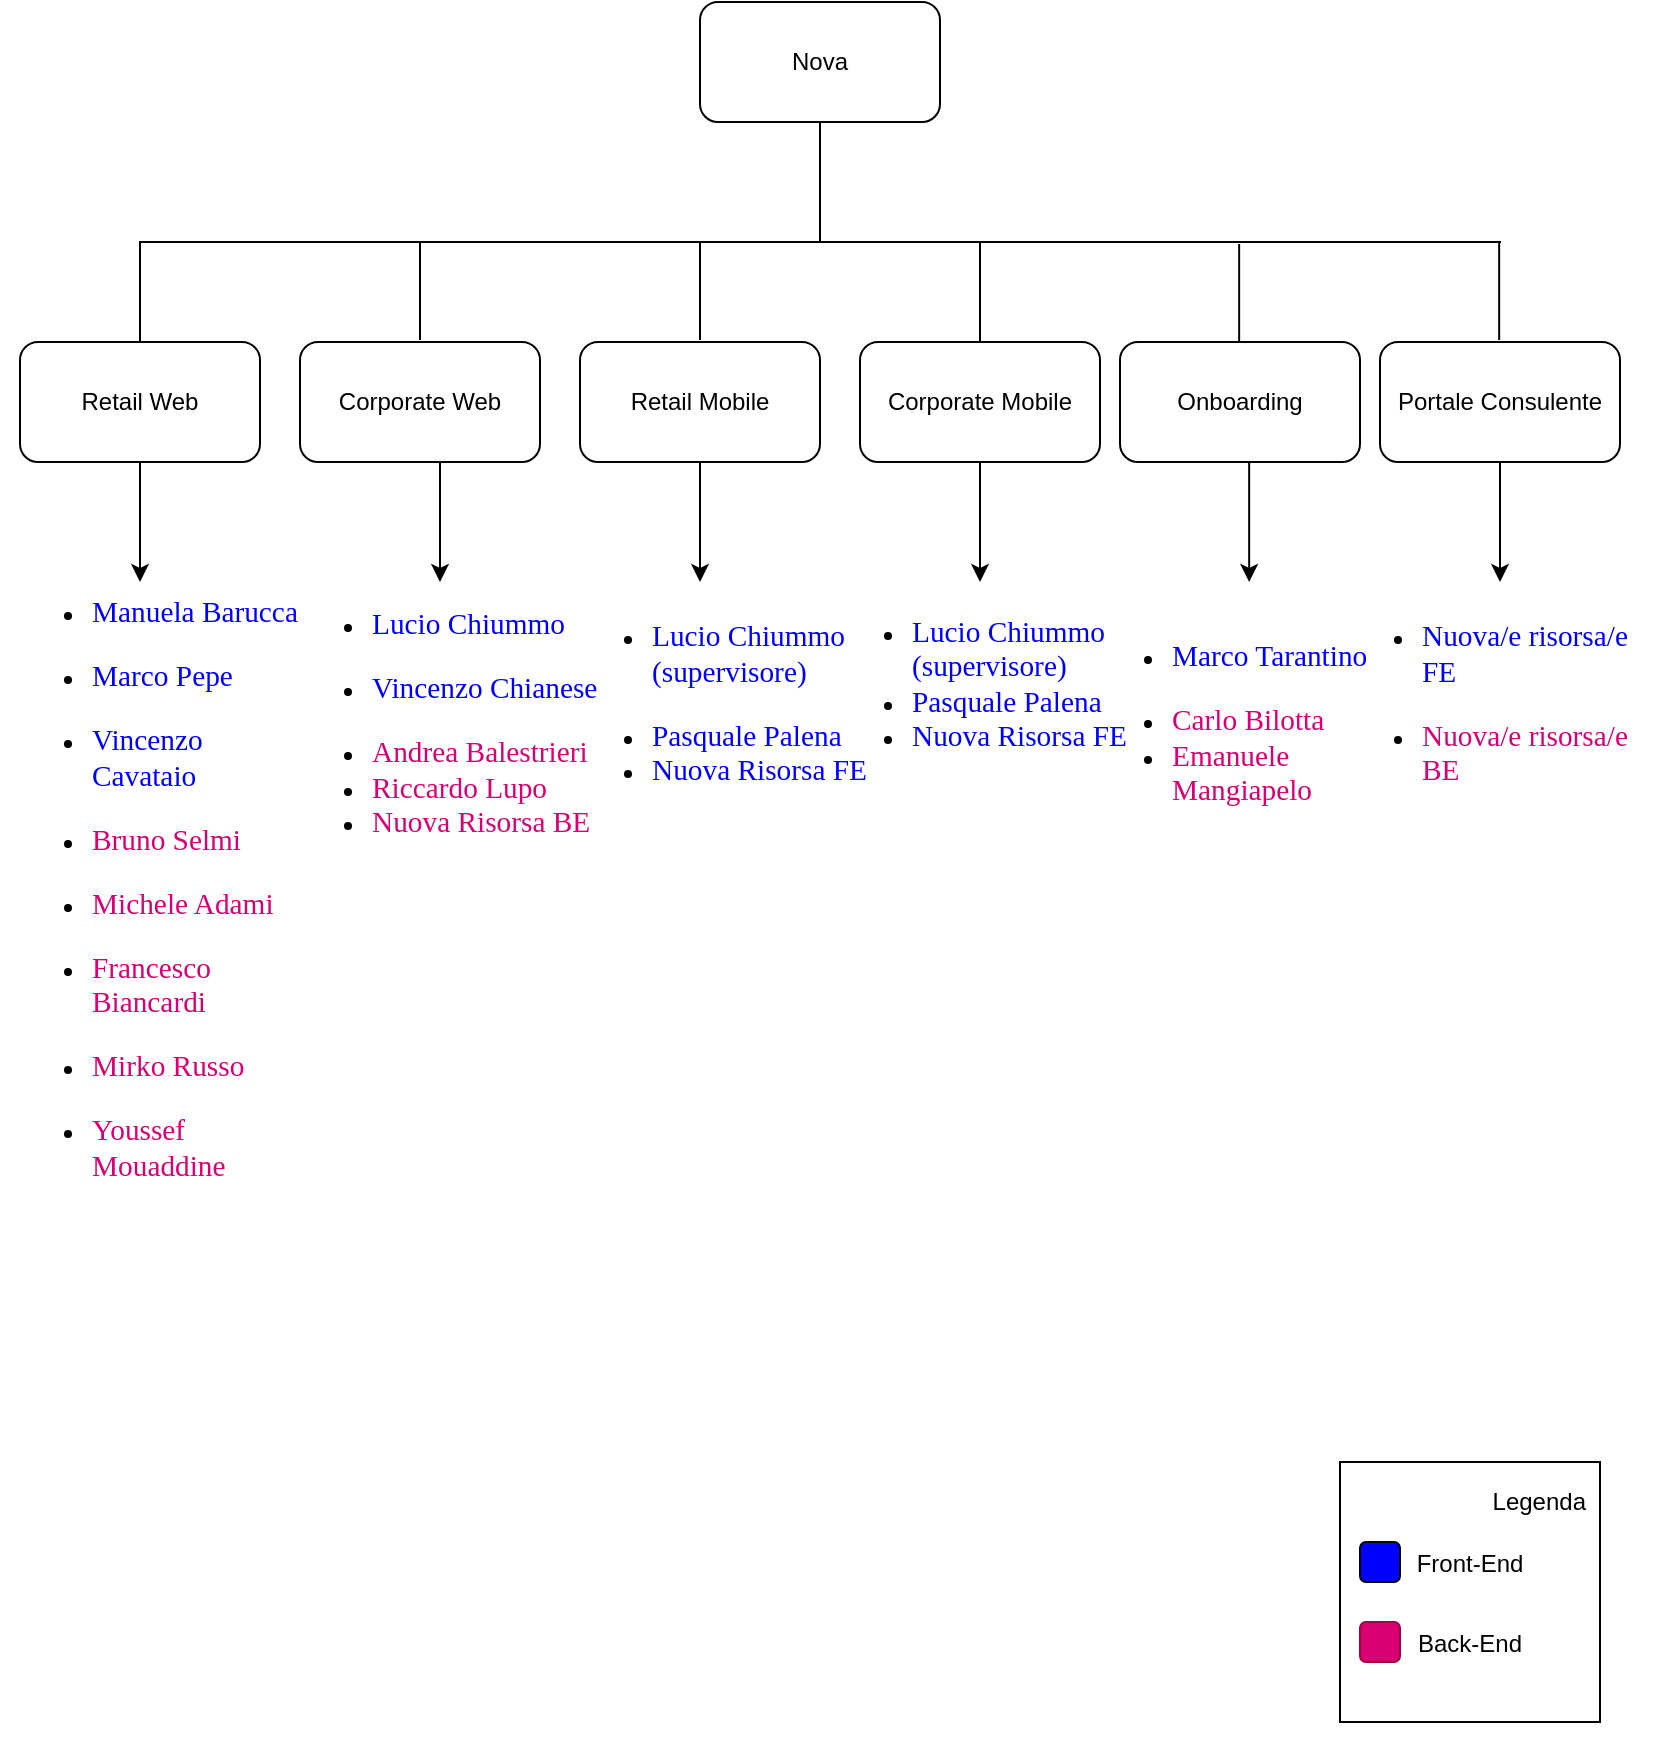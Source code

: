 <mxfile version="26.0.10">
  <diagram name="Pagina-1" id="RDr8B0PNbTxYUrIXrZGD">
    <mxGraphModel dx="1426" dy="781" grid="1" gridSize="10" guides="1" tooltips="1" connect="1" arrows="1" fold="1" page="1" pageScale="1" pageWidth="827" pageHeight="1169" math="0" shadow="0">
      <root>
        <mxCell id="0" />
        <mxCell id="1" parent="0" />
        <mxCell id="3Z7lKHtcf9GDz0rVuoE6-2" value="Nova" style="rounded=1;whiteSpace=wrap;html=1;" parent="1" vertex="1">
          <mxGeometry x="360" y="30" width="120" height="60" as="geometry" />
        </mxCell>
        <mxCell id="3Z7lKHtcf9GDz0rVuoE6-9" value="" style="shape=partialRectangle;whiteSpace=wrap;html=1;top=0;left=0;fillColor=none;" parent="1" vertex="1">
          <mxGeometry x="300" y="90" width="120" height="60" as="geometry" />
        </mxCell>
        <mxCell id="3Z7lKHtcf9GDz0rVuoE6-10" value="" style="shape=partialRectangle;whiteSpace=wrap;html=1;bottom=0;right=0;fillColor=none;" parent="1" vertex="1">
          <mxGeometry x="80" y="150" width="220" height="50" as="geometry" />
        </mxCell>
        <mxCell id="3Z7lKHtcf9GDz0rVuoE6-11" value="Retail Web" style="rounded=1;whiteSpace=wrap;html=1;" parent="1" vertex="1">
          <mxGeometry x="20" y="200" width="120" height="60" as="geometry" />
        </mxCell>
        <mxCell id="3Z7lKHtcf9GDz0rVuoE6-15" value="Corporate Web" style="rounded=1;whiteSpace=wrap;html=1;points=[[0,0,0,0,0],[0,0.25,0,0,0],[0,0.5,0,0,0],[0,0.75,0,0,0],[0,1,0,0,0],[0.25,0,0,0,0],[0.25,1,0,0,0],[0.5,0,0,0,0],[0.5,1,0,0,0],[0.75,0,0,0,0],[0.75,1,0,0,0],[1,0,0,0,0],[1,0.25,0,0,0],[1,0.5,0,0,0],[1,0.75,0,0,0],[1,1,0,0,0]];" parent="1" vertex="1">
          <mxGeometry x="160" y="200" width="120" height="60" as="geometry" />
        </mxCell>
        <mxCell id="3Z7lKHtcf9GDz0rVuoE6-18" value="" style="endArrow=none;html=1;rounded=0;" parent="1" target="3Z7lKHtcf9GDz0rVuoE6-10" edge="1">
          <mxGeometry width="50" height="50" relative="1" as="geometry">
            <mxPoint x="230" y="200" as="sourcePoint" />
            <mxPoint x="260" y="140" as="targetPoint" />
          </mxGeometry>
        </mxCell>
        <mxCell id="3Z7lKHtcf9GDz0rVuoE6-20" value="" style="endArrow=none;html=1;rounded=0;" parent="1" edge="1">
          <mxGeometry width="50" height="50" relative="1" as="geometry">
            <mxPoint x="220" y="199" as="sourcePoint" />
            <mxPoint x="220" y="150" as="targetPoint" />
          </mxGeometry>
        </mxCell>
        <mxCell id="3Z7lKHtcf9GDz0rVuoE6-21" value="Retail Mobile" style="rounded=1;whiteSpace=wrap;html=1;points=[[0,0,0,0,0],[0,0.25,0,0,0],[0,0.5,0,0,0],[0,0.75,0,0,0],[0,1,0,0,0],[0.25,0,0,0,0],[0.25,1,0,0,0],[0.5,0,0,0,0],[0.5,1,0,0,0],[0.75,0,0,0,0],[0.75,1,0,0,0],[1,0,0,0,0],[1,0.25,0,0,0],[1,0.5,0,0,0],[1,0.75,0,0,0],[1,1,0,0,0]];" parent="1" vertex="1">
          <mxGeometry x="300" y="200" width="120" height="60" as="geometry" />
        </mxCell>
        <mxCell id="3Z7lKHtcf9GDz0rVuoE6-22" value="Corporate Mobile" style="rounded=1;whiteSpace=wrap;html=1;points=[[0,0,0,0,0],[0,0.25,0,0,0],[0,0.5,0,0,0],[0,0.75,0,0,0],[0,1,0,0,0],[0.25,0,0,0,0],[0.25,1,0,0,0],[0.5,0,0,0,0],[0.5,1,0,0,0],[0.75,0,0,0,0],[0.75,1,0,0,0],[1,0,0,0,0],[1,0.25,0,0,0],[1,0.5,0,0,0],[1,0.75,0,0,0],[1,1,0,0,0]];" parent="1" vertex="1">
          <mxGeometry x="440" y="200" width="120" height="60" as="geometry" />
        </mxCell>
        <mxCell id="3Z7lKHtcf9GDz0rVuoE6-23" value="Onboarding" style="rounded=1;whiteSpace=wrap;html=1;points=[[0,0,0,0,0],[0,0.25,0,0,0],[0,0.5,0,0,0],[0,0.75,0,0,0],[0,1,0,0,0],[0.25,0,0,0,0],[0.25,1,0,0,0],[0.5,0,0,0,0],[0.5,1,0,0,0],[0.75,0,0,0,0],[0.75,1,0,0,0],[1,0,0,0,0],[1,0.25,0,0,0],[1,0.5,0,0,0],[1,0.75,0,0,0],[1,1,0,0,0]];" parent="1" vertex="1">
          <mxGeometry x="570" y="200" width="120" height="60" as="geometry" />
        </mxCell>
        <mxCell id="3Z7lKHtcf9GDz0rVuoE6-24" value="Portale Consulente" style="rounded=1;whiteSpace=wrap;html=1;points=[[0,0,0,0,0],[0,0.25,0,0,0],[0,0.5,0,0,0],[0,0.75,0,0,0],[0,1,0,0,0],[0.25,0,0,0,0],[0.25,1,0,0,0],[0.5,0,0,0,0],[0.5,1,0,0,0],[0.75,0,0,0,0],[0.75,1,0,0,0],[1,0,0,0,0],[1,0.25,0,0,0],[1,0.5,0,0,0],[1,0.75,0,0,0],[1,1,0,0,0]];" parent="1" vertex="1">
          <mxGeometry x="700" y="200" width="120" height="60" as="geometry" />
        </mxCell>
        <mxCell id="3Z7lKHtcf9GDz0rVuoE6-25" value="" style="endArrow=none;html=1;rounded=0;" parent="1" edge="1">
          <mxGeometry width="50" height="50" relative="1" as="geometry">
            <mxPoint x="360" y="199" as="sourcePoint" />
            <mxPoint x="360" y="150" as="targetPoint" />
          </mxGeometry>
        </mxCell>
        <mxCell id="3Z7lKHtcf9GDz0rVuoE6-29" value="" style="shape=partialRectangle;whiteSpace=wrap;html=1;bottom=0;right=0;fillColor=none;" parent="1" vertex="1">
          <mxGeometry x="500" y="150" width="260" height="50" as="geometry" />
        </mxCell>
        <mxCell id="3Z7lKHtcf9GDz0rVuoE6-31" value="" style="endArrow=none;html=1;rounded=0;entryX=1;entryY=1;entryDx=0;entryDy=0;" parent="1" target="3Z7lKHtcf9GDz0rVuoE6-9" edge="1">
          <mxGeometry width="50" height="50" relative="1" as="geometry">
            <mxPoint x="480" y="150" as="sourcePoint" />
            <mxPoint x="370" y="110" as="targetPoint" />
            <Array as="points">
              <mxPoint x="510" y="150" />
            </Array>
          </mxGeometry>
        </mxCell>
        <mxCell id="3Z7lKHtcf9GDz0rVuoE6-34" value="" style="endArrow=none;html=1;rounded=0;" parent="1" edge="1">
          <mxGeometry width="50" height="50" relative="1" as="geometry">
            <mxPoint x="629.58" y="200" as="sourcePoint" />
            <mxPoint x="629.58" y="151" as="targetPoint" />
          </mxGeometry>
        </mxCell>
        <mxCell id="3Z7lKHtcf9GDz0rVuoE6-35" value="" style="endArrow=none;html=1;rounded=0;" parent="1" edge="1">
          <mxGeometry width="50" height="50" relative="1" as="geometry">
            <mxPoint x="759.58" y="199" as="sourcePoint" />
            <mxPoint x="759.58" y="150" as="targetPoint" />
          </mxGeometry>
        </mxCell>
        <mxCell id="3Z7lKHtcf9GDz0rVuoE6-38" value="" style="endArrow=classic;html=1;rounded=0;" parent="1" edge="1">
          <mxGeometry width="50" height="50" relative="1" as="geometry">
            <mxPoint x="80" y="260" as="sourcePoint" />
            <mxPoint x="80" y="320" as="targetPoint" />
            <Array as="points">
              <mxPoint x="80" y="260" />
            </Array>
          </mxGeometry>
        </mxCell>
        <mxCell id="3Z7lKHtcf9GDz0rVuoE6-39" value="&lt;ul style=&quot;direction:ltr;unicode-bidi:embed;margin-top:0in;&lt;br/&gt; margin-bottom:0in&quot; type=&quot;disc&quot;&gt;&lt;br&gt; &lt;li style=&quot;margin-top:0;margin-bottom:0;vertical-align:middle&quot;&gt;&lt;span style=&quot;font-family:Calibri;font-size:11.0pt&quot;&gt;&lt;font style=&quot;color: rgb(0, 0, 255);&quot;&gt;Manuela Barucca&lt;/font&gt;&lt;/span&gt;&lt;/li&gt;&lt;font style=&quot;color: rgb(0, 0, 255);&quot;&gt;&lt;br&gt; &lt;/font&gt;&lt;li style=&quot;margin-top:0;margin-bottom:0;vertical-align:middle&quot;&gt;&lt;span style=&quot;font-family:Calibri;font-size:11.0pt&quot;&gt;&lt;font style=&quot;color: rgb(0, 0, 255);&quot;&gt;Marco Pepe&lt;/font&gt;&lt;/span&gt;&lt;/li&gt;&lt;font style=&quot;color: rgb(0, 0, 255);&quot;&gt;&lt;br&gt; &lt;/font&gt;&lt;li style=&quot;margin-top:0;margin-bottom:0;vertical-align:middle&quot;&gt;&lt;span style=&quot;font-family:Calibri;font-size:11.0pt&quot;&gt;&lt;font style=&quot;color: rgb(0, 0, 255);&quot;&gt;Vincenzo Cavataio&lt;/font&gt;&lt;/span&gt;&lt;/li&gt;&lt;br&gt; &lt;li style=&quot;margin-top:0;margin-bottom:0;vertical-align:middle&quot;&gt;&lt;span style=&quot;font-family:Calibri;font-size:11.0pt&quot;&gt;&lt;font style=&quot;color: light-dark(rgb(216, 0, 115), rgb(237, 237, 237));&quot;&gt;Bruno Selmi&lt;/font&gt;&lt;/span&gt;&lt;/li&gt;&lt;font style=&quot;color: light-dark(rgb(216, 0, 115), rgb(237, 237, 237));&quot;&gt;&lt;br&gt; &lt;/font&gt;&lt;li style=&quot;margin-top:0;margin-bottom:0;vertical-align:middle&quot;&gt;&lt;span style=&quot;font-family:Calibri;font-size:11.0pt&quot;&gt;&lt;font style=&quot;color: light-dark(rgb(216, 0, 115), rgb(237, 237, 237));&quot;&gt;Michele Adami&lt;/font&gt;&lt;/span&gt;&lt;/li&gt;&lt;font style=&quot;color: light-dark(rgb(216, 0, 115), rgb(237, 237, 237));&quot;&gt;&lt;br&gt; &lt;/font&gt;&lt;li style=&quot;margin-top:0;margin-bottom:0;vertical-align:middle&quot;&gt;&lt;span style=&quot;font-family:Calibri;font-size:11.0pt&quot;&gt;&lt;font style=&quot;color: light-dark(rgb(216, 0, 115), rgb(237, 237, 237));&quot;&gt;Francesco Biancardi&lt;/font&gt;&lt;/span&gt;&lt;/li&gt;&lt;font style=&quot;color: light-dark(rgb(216, 0, 115), rgb(237, 237, 237));&quot;&gt;&lt;br&gt; &lt;/font&gt;&lt;li style=&quot;margin-top:0;margin-bottom:0;vertical-align:middle&quot;&gt;&lt;span style=&quot;font-family:Calibri;font-size:11.0pt&quot;&gt;&lt;font style=&quot;color: light-dark(rgb(216, 0, 115), rgb(237, 237, 237));&quot;&gt;Mirko Russo&lt;/font&gt;&lt;/span&gt;&lt;/li&gt;&lt;font style=&quot;color: light-dark(rgb(216, 0, 115), rgb(237, 237, 237));&quot;&gt;&lt;br&gt; &lt;/font&gt;&lt;li style=&quot;margin-top:0;margin-bottom:0;vertical-align:middle&quot;&gt;&lt;span style=&quot;font-family:Calibri;font-size:11.0pt&quot;&gt;&lt;font style=&quot;color: light-dark(rgb(216, 0, 115), rgb(237, 237, 237));&quot;&gt;Youssef Mouaddine&lt;/font&gt;&lt;/span&gt;&lt;/li&gt;&lt;br&gt;&lt;/ul&gt;" style="text;align=left;verticalAlign=middle;spacingLeft=4;spacingRight=4;overflow=hidden;points=[[0,0.5],[1,0.5]];portConstraint=eastwest;rotatable=0;whiteSpace=wrap;html=1;strokeColor=none;fillColor=none;" parent="1" vertex="1">
          <mxGeometry x="10" y="290" width="160" height="380" as="geometry" />
        </mxCell>
        <mxCell id="3Z7lKHtcf9GDz0rVuoE6-40" value="" style="endArrow=classic;html=1;rounded=0;" parent="1" edge="1">
          <mxGeometry width="50" height="50" relative="1" as="geometry">
            <mxPoint x="230" y="260" as="sourcePoint" />
            <mxPoint x="230" y="320" as="targetPoint" />
            <Array as="points">
              <mxPoint x="230" y="260" />
            </Array>
          </mxGeometry>
        </mxCell>
        <mxCell id="3Z7lKHtcf9GDz0rVuoE6-42" value="Legenda" style="rounded=0;whiteSpace=wrap;html=1;verticalAlign=top;align=right;spacingTop=1;spacingBottom=0;spacingLeft=7;spacing=7;" parent="1" vertex="1">
          <mxGeometry x="680" y="760" width="130" height="130" as="geometry" />
        </mxCell>
        <mxCell id="3Z7lKHtcf9GDz0rVuoE6-43" value="Front-End" style="text;html=1;align=center;verticalAlign=middle;whiteSpace=wrap;rounded=0;spacingTop=1;spacing=0;" parent="1" vertex="1">
          <mxGeometry x="690" y="790" width="110" height="40" as="geometry" />
        </mxCell>
        <mxCell id="3Z7lKHtcf9GDz0rVuoE6-48" value="" style="rounded=1;whiteSpace=wrap;html=1;fillColor=#0000FF;" parent="1" vertex="1">
          <mxGeometry x="690" y="800" width="20" height="20" as="geometry" />
        </mxCell>
        <mxCell id="3Z7lKHtcf9GDz0rVuoE6-49" value="" style="rounded=1;whiteSpace=wrap;html=1;fillColor=#d80073;fontColor=#ffffff;strokeColor=#A50040;" parent="1" vertex="1">
          <mxGeometry x="690" y="840" width="20" height="20" as="geometry" />
        </mxCell>
        <mxCell id="3Z7lKHtcf9GDz0rVuoE6-50" value="Back-End" style="text;html=1;align=center;verticalAlign=middle;whiteSpace=wrap;rounded=0;spacingTop=1;spacing=0;labelBackgroundColor=default;" parent="1" vertex="1">
          <mxGeometry x="690" y="830" width="110" height="40" as="geometry" />
        </mxCell>
        <mxCell id="3Z7lKHtcf9GDz0rVuoE6-51" style="edgeStyle=orthogonalEdgeStyle;rounded=0;orthogonalLoop=1;jettySize=auto;html=1;exitX=0.5;exitY=1;exitDx=0;exitDy=0;" parent="1" source="3Z7lKHtcf9GDz0rVuoE6-42" target="3Z7lKHtcf9GDz0rVuoE6-42" edge="1">
          <mxGeometry relative="1" as="geometry" />
        </mxCell>
        <mxCell id="3Z7lKHtcf9GDz0rVuoE6-53" value="&lt;ul style=&quot;direction:ltr;unicode-bidi:embed;margin-top:0in;&lt;br/&gt; margin-bottom:0in&quot; type=&quot;disc&quot;&gt;&lt;br&gt; &lt;li style=&quot;margin-top:0;margin-bottom:0;vertical-align:middle&quot;&gt;&lt;span style=&quot;font-family:Calibri;font-size:11.0pt&quot;&gt;&lt;font style=&quot;color: rgb(0, 0, 255);&quot;&gt;Lucio Chiummo&lt;/font&gt;&lt;/span&gt;&lt;/li&gt;&lt;font style=&quot;color: rgb(0, 0, 255);&quot;&gt;&lt;br&gt; &lt;/font&gt;&lt;li style=&quot;margin-top:0;margin-bottom:0;vertical-align:middle&quot;&gt;&lt;font face=&quot;Calibri&quot; color=&quot;#0000ff&quot;&gt;&lt;span style=&quot;font-size: 14.667px;&quot;&gt;Vincenzo Chianese&lt;/span&gt;&lt;/font&gt;&lt;/li&gt;&lt;br&gt; &lt;li style=&quot;margin-top:0;margin-bottom:0;vertical-align:middle&quot;&gt;&lt;font face=&quot;Calibri&quot; color=&quot;#d80073&quot;&gt;&lt;span style=&quot;font-size: 14.667px;&quot;&gt;Andrea Balestrieri&lt;/span&gt;&lt;/font&gt;&lt;/li&gt;&lt;li style=&quot;margin-top:0;margin-bottom:0;vertical-align:middle&quot;&gt;&lt;font face=&quot;Calibri&quot; color=&quot;#d80073&quot;&gt;&lt;span style=&quot;font-size: 14.667px;&quot;&gt;Riccardo Lupo&lt;/span&gt;&lt;/font&gt;&lt;/li&gt;&lt;li style=&quot;margin-top:0;margin-bottom:0;vertical-align:middle&quot;&gt;&lt;font face=&quot;Calibri&quot; color=&quot;#d80073&quot;&gt;&lt;span style=&quot;font-size: 14.667px;&quot;&gt;Nuova Risorsa BE&lt;/span&gt;&lt;/font&gt;&lt;/li&gt;&lt;/ul&gt;" style="text;align=left;verticalAlign=middle;spacingLeft=4;spacingRight=4;overflow=hidden;points=[[0,0.5],[1,0.5]];portConstraint=eastwest;rotatable=0;whiteSpace=wrap;html=1;strokeColor=none;fillColor=none;" parent="1" vertex="1">
          <mxGeometry x="150" y="290" width="170" height="200" as="geometry" />
        </mxCell>
        <mxCell id="3Z7lKHtcf9GDz0rVuoE6-56" value="" style="endArrow=classic;html=1;rounded=0;" parent="1" edge="1">
          <mxGeometry width="50" height="50" relative="1" as="geometry">
            <mxPoint x="360" y="260" as="sourcePoint" />
            <mxPoint x="360" y="320" as="targetPoint" />
            <Array as="points">
              <mxPoint x="360" y="260" />
            </Array>
          </mxGeometry>
        </mxCell>
        <mxCell id="3Z7lKHtcf9GDz0rVuoE6-57" value="&lt;ul style=&quot;direction:ltr;unicode-bidi:embed;margin-top:0in;&lt;br/&gt; margin-bottom:0in&quot; type=&quot;disc&quot;&gt;&lt;br&gt; &lt;li style=&quot;margin-top:0;margin-bottom:0;vertical-align:middle&quot;&gt;&lt;span style=&quot;font-family:Calibri;font-size:11.0pt&quot;&gt;&lt;font style=&quot;color: rgb(0, 0, 255);&quot;&gt;Lucio Chiummo (supervisore)&lt;/font&gt;&lt;/span&gt;&lt;/li&gt;&lt;font style=&quot;color: rgb(0, 0, 255);&quot;&gt;&lt;br&gt; &lt;/font&gt;&lt;li style=&quot;margin-top:0;margin-bottom:0;vertical-align:middle&quot;&gt;&lt;font face=&quot;Calibri&quot; color=&quot;#0000ff&quot;&gt;&lt;span style=&quot;font-size: 14.667px;&quot;&gt;Pasquale Palena&lt;/span&gt;&lt;/font&gt;&lt;/li&gt;&lt;li style=&quot;margin-top:0;margin-bottom:0;vertical-align:middle&quot;&gt;&lt;font face=&quot;Calibri&quot; color=&quot;#0000ff&quot;&gt;&lt;span style=&quot;font-size: 14.667px;&quot;&gt;Nuova Risorsa FE&lt;/span&gt;&lt;/font&gt;&lt;/li&gt;&lt;/ul&gt;" style="text;align=left;verticalAlign=middle;spacingLeft=4;spacingRight=4;overflow=hidden;points=[[0,0.5],[1,0.5]];portConstraint=eastwest;rotatable=0;whiteSpace=wrap;html=1;strokeColor=none;fillColor=none;" parent="1" vertex="1">
          <mxGeometry x="290" y="280" width="160" height="200" as="geometry" />
        </mxCell>
        <mxCell id="3Z7lKHtcf9GDz0rVuoE6-58" value="&lt;ul style=&quot;direction:ltr;unicode-bidi:embed;margin-top:0in;&lt;br/&gt; margin-bottom:0in&quot; type=&quot;disc&quot;&gt;&lt;br&gt; &lt;li style=&quot;margin-top:0;margin-bottom:0;vertical-align:middle&quot;&gt;&lt;span style=&quot;font-family:Calibri;font-size:11.0pt&quot;&gt;&lt;font style=&quot;color: rgb(0, 0, 255);&quot;&gt;Lucio Chiummo (supervisore)&lt;/font&gt;&lt;/span&gt;&lt;/li&gt;&lt;li style=&quot;margin-top:0;margin-bottom:0;vertical-align:middle&quot;&gt;&lt;font face=&quot;Calibri&quot; color=&quot;#0000ff&quot;&gt;&lt;span style=&quot;font-size: 14.667px;&quot;&gt;Pasquale Palena&lt;/span&gt;&lt;/font&gt;&lt;/li&gt;&lt;li style=&quot;margin-top:0;margin-bottom:0;vertical-align:middle&quot;&gt;&lt;font face=&quot;Calibri&quot; color=&quot;#0000ff&quot;&gt;&lt;span style=&quot;font-size: 14.667px;&quot;&gt;Nuova Risorsa FE&lt;/span&gt;&lt;/font&gt;&lt;/li&gt;&lt;/ul&gt;" style="text;align=left;verticalAlign=middle;spacingLeft=4;spacingRight=4;overflow=hidden;points=[[0,0.5],[1,0.5]];portConstraint=eastwest;rotatable=0;whiteSpace=wrap;html=1;strokeColor=none;fillColor=none;" parent="1" vertex="1">
          <mxGeometry x="420" y="270" width="180" height="200" as="geometry" />
        </mxCell>
        <mxCell id="3Z7lKHtcf9GDz0rVuoE6-59" value="" style="endArrow=classic;html=1;rounded=0;" parent="1" edge="1">
          <mxGeometry width="50" height="50" relative="1" as="geometry">
            <mxPoint x="500" y="260" as="sourcePoint" />
            <mxPoint x="500" y="320" as="targetPoint" />
            <Array as="points">
              <mxPoint x="500" y="260" />
            </Array>
          </mxGeometry>
        </mxCell>
        <mxCell id="3Z7lKHtcf9GDz0rVuoE6-60" value="&lt;ul style=&quot;direction:ltr;unicode-bidi:embed;margin-top:0in;&lt;br/&gt; margin-bottom:0in&quot; type=&quot;disc&quot;&gt;&lt;br&gt; &lt;li style=&quot;margin-top:0;margin-bottom:0;vertical-align:middle&quot;&gt;&lt;font face=&quot;Calibri&quot; color=&quot;#0000ff&quot;&gt;&lt;span style=&quot;font-size: 14.667px;&quot;&gt;Marco Tarantino&lt;/span&gt;&lt;/font&gt;&lt;/li&gt;&lt;br&gt; &lt;li style=&quot;margin-top:0;margin-bottom:0;vertical-align:middle&quot;&gt;&lt;font face=&quot;Calibri&quot; color=&quot;#d80073&quot;&gt;&lt;span style=&quot;font-size: 14.667px;&quot;&gt;Carlo Bilotta&lt;/span&gt;&lt;/font&gt;&lt;/li&gt;&lt;li style=&quot;margin-top:0;margin-bottom:0;vertical-align:middle&quot;&gt;&lt;font face=&quot;Calibri&quot; color=&quot;#d80073&quot;&gt;&lt;span style=&quot;font-size: 14.667px;&quot;&gt;Emanuele Mangiapelo&lt;/span&gt;&lt;/font&gt;&lt;/li&gt;&lt;/ul&gt;" style="text;align=left;verticalAlign=middle;spacingLeft=4;spacingRight=4;overflow=hidden;points=[[0,0.5],[1,0.5]];portConstraint=eastwest;rotatable=0;whiteSpace=wrap;html=1;strokeColor=none;fillColor=none;" parent="1" vertex="1">
          <mxGeometry x="550" y="290" width="170" height="200" as="geometry" />
        </mxCell>
        <mxCell id="3Z7lKHtcf9GDz0rVuoE6-61" value="&lt;ul style=&quot;direction:ltr;unicode-bidi:embed;margin-top:0in;&lt;br/&gt; margin-bottom:0in&quot; type=&quot;disc&quot;&gt;&lt;br&gt; &lt;li style=&quot;margin-top:0;margin-bottom:0;vertical-align:middle&quot;&gt;&lt;font face=&quot;Calibri&quot; color=&quot;#0000ff&quot;&gt;&lt;span style=&quot;font-size: 14.667px;&quot;&gt;Nuova/e risorsa/e FE&lt;/span&gt;&lt;/font&gt;&lt;/li&gt;&lt;br&gt; &lt;li style=&quot;margin-top:0;margin-bottom:0;vertical-align:middle&quot;&gt;&lt;font face=&quot;Calibri&quot; color=&quot;#d80073&quot;&gt;&lt;span style=&quot;font-size: 14.667px;&quot;&gt;Nuova/e risorsa/e BE&lt;/span&gt;&lt;/font&gt;&lt;/li&gt;&lt;/ul&gt;" style="text;align=left;verticalAlign=middle;spacingLeft=4;spacingRight=4;overflow=hidden;points=[[0,0.5],[1,0.5]];portConstraint=eastwest;rotatable=0;whiteSpace=wrap;html=1;strokeColor=none;fillColor=none;" parent="1" vertex="1">
          <mxGeometry x="675" y="280" width="170" height="200" as="geometry" />
        </mxCell>
        <mxCell id="3Z7lKHtcf9GDz0rVuoE6-62" value="" style="endArrow=classic;html=1;rounded=0;" parent="1" edge="1">
          <mxGeometry width="50" height="50" relative="1" as="geometry">
            <mxPoint x="634.58" y="260" as="sourcePoint" />
            <mxPoint x="634.58" y="320" as="targetPoint" />
            <Array as="points">
              <mxPoint x="634.58" y="260" />
            </Array>
          </mxGeometry>
        </mxCell>
        <mxCell id="3Z7lKHtcf9GDz0rVuoE6-63" value="" style="endArrow=classic;html=1;rounded=0;" parent="1" edge="1">
          <mxGeometry width="50" height="50" relative="1" as="geometry">
            <mxPoint x="760" y="260" as="sourcePoint" />
            <mxPoint x="760" y="320" as="targetPoint" />
            <Array as="points">
              <mxPoint x="760" y="260" />
            </Array>
          </mxGeometry>
        </mxCell>
      </root>
    </mxGraphModel>
  </diagram>
</mxfile>

